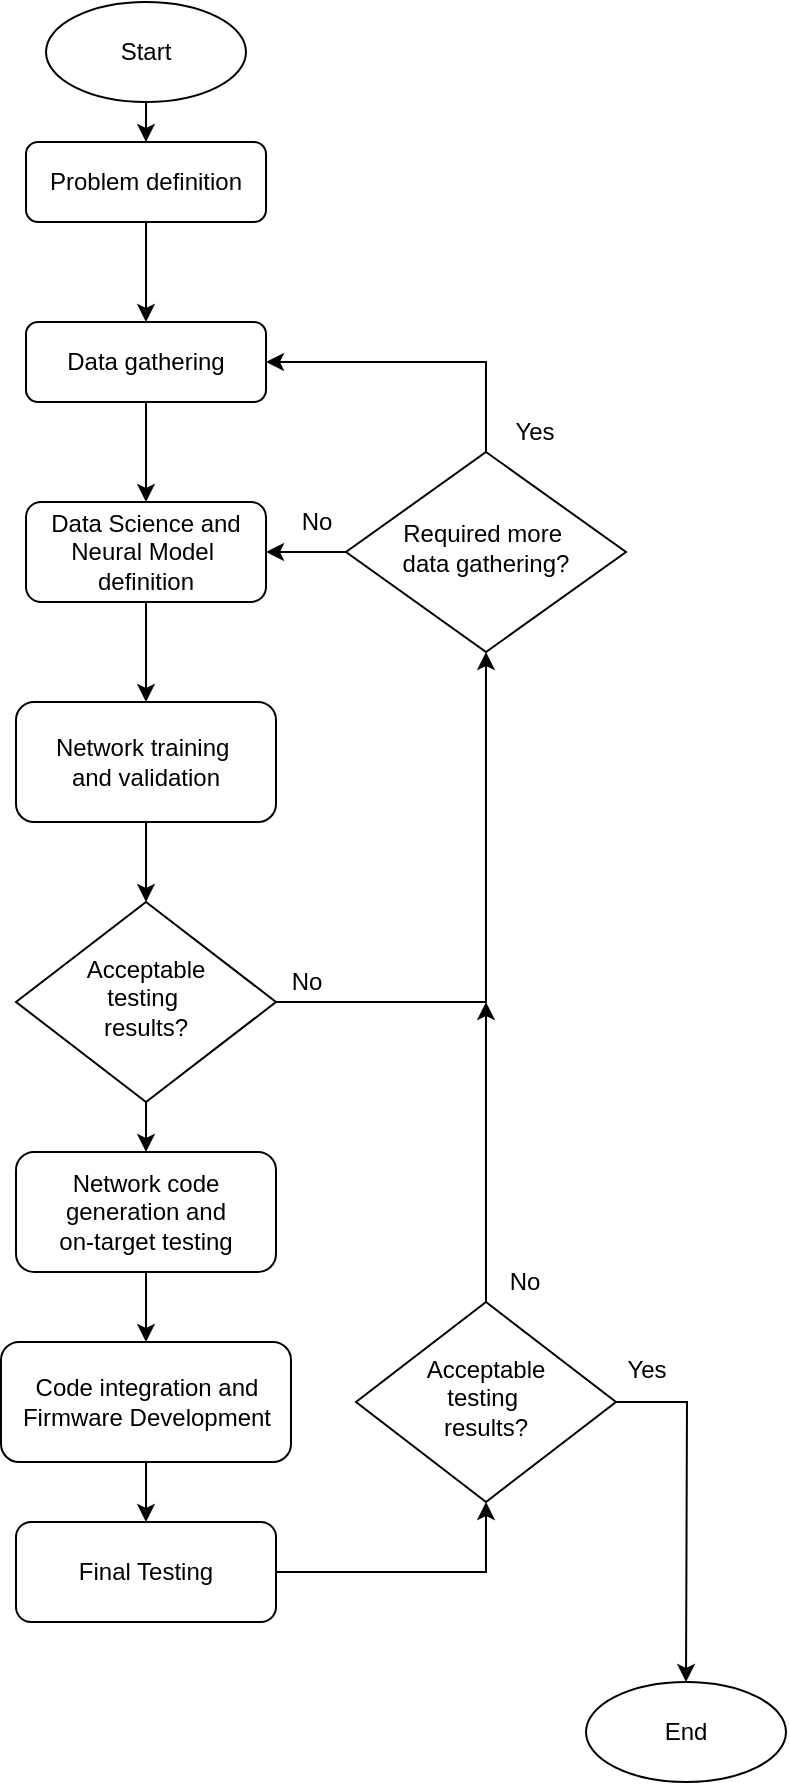 <mxfile version="12.7.9" type="device"><diagram id="C5RBs43oDa-KdzZeNtuy" name="Page-1"><mxGraphModel dx="1038" dy="548" grid="1" gridSize="10" guides="1" tooltips="1" connect="1" arrows="1" fold="1" page="1" pageScale="1" pageWidth="827" pageHeight="1169" math="0" shadow="0"><root><mxCell id="WIyWlLk6GJQsqaUBKTNV-0"/><mxCell id="WIyWlLk6GJQsqaUBKTNV-1" parent="WIyWlLk6GJQsqaUBKTNV-0"/><mxCell id="WPkyP-4Z7ZYCClSgTclw-3" style="edgeStyle=orthogonalEdgeStyle;rounded=0;orthogonalLoop=1;jettySize=auto;html=1;exitX=0.5;exitY=1;exitDx=0;exitDy=0;entryX=0.5;entryY=0;entryDx=0;entryDy=0;startArrow=none;startFill=0;endArrow=classic;endFill=1;" edge="1" parent="WIyWlLk6GJQsqaUBKTNV-1" source="WIyWlLk6GJQsqaUBKTNV-3"><mxGeometry relative="1" as="geometry"><mxPoint x="220" y="170" as="targetPoint"/></mxGeometry></mxCell><mxCell id="WIyWlLk6GJQsqaUBKTNV-3" value="Problem definition" style="rounded=1;whiteSpace=wrap;html=1;fontSize=12;glass=0;strokeWidth=1;shadow=0;" parent="WIyWlLk6GJQsqaUBKTNV-1" vertex="1"><mxGeometry x="160" y="80" width="120" height="40" as="geometry"/></mxCell><mxCell id="WPkyP-4Z7ZYCClSgTclw-5" style="edgeStyle=orthogonalEdgeStyle;rounded=0;orthogonalLoop=1;jettySize=auto;html=1;exitX=0.5;exitY=1;exitDx=0;exitDy=0;startArrow=none;startFill=0;endArrow=classic;endFill=1;" edge="1" parent="WIyWlLk6GJQsqaUBKTNV-1" source="WIyWlLk6GJQsqaUBKTNV-12" target="WPkyP-4Z7ZYCClSgTclw-4"><mxGeometry relative="1" as="geometry"/></mxCell><mxCell id="WIyWlLk6GJQsqaUBKTNV-12" value="Data Science and Neural Model&amp;nbsp;&lt;br&gt;definition" style="rounded=1;whiteSpace=wrap;html=1;fontSize=12;glass=0;strokeWidth=1;shadow=0;" parent="WIyWlLk6GJQsqaUBKTNV-1" vertex="1"><mxGeometry x="160" y="260" width="120" height="50" as="geometry"/></mxCell><mxCell id="WPkyP-4Z7ZYCClSgTclw-7" style="edgeStyle=orthogonalEdgeStyle;rounded=0;orthogonalLoop=1;jettySize=auto;html=1;exitX=0.5;exitY=1;exitDx=0;exitDy=0;entryX=0.5;entryY=0;entryDx=0;entryDy=0;startArrow=none;startFill=0;endArrow=classic;endFill=1;" edge="1" parent="WIyWlLk6GJQsqaUBKTNV-1" source="WPkyP-4Z7ZYCClSgTclw-4" target="WPkyP-4Z7ZYCClSgTclw-6"><mxGeometry relative="1" as="geometry"/></mxCell><mxCell id="WPkyP-4Z7ZYCClSgTclw-4" value="Network training&amp;nbsp;&lt;br&gt;and validation" style="rounded=1;whiteSpace=wrap;html=1;fontSize=12;glass=0;strokeWidth=1;shadow=0;" vertex="1" parent="WIyWlLk6GJQsqaUBKTNV-1"><mxGeometry x="155" y="360" width="130" height="60" as="geometry"/></mxCell><mxCell id="WPkyP-4Z7ZYCClSgTclw-11" style="edgeStyle=orthogonalEdgeStyle;rounded=0;orthogonalLoop=1;jettySize=auto;html=1;exitX=1;exitY=0.5;exitDx=0;exitDy=0;entryX=0.5;entryY=1;entryDx=0;entryDy=0;startArrow=none;startFill=0;endArrow=classic;endFill=1;" edge="1" parent="WIyWlLk6GJQsqaUBKTNV-1" source="WPkyP-4Z7ZYCClSgTclw-6" target="WPkyP-4Z7ZYCClSgTclw-10"><mxGeometry relative="1" as="geometry"/></mxCell><mxCell id="WPkyP-4Z7ZYCClSgTclw-20" style="edgeStyle=orthogonalEdgeStyle;rounded=0;orthogonalLoop=1;jettySize=auto;html=1;exitX=0.5;exitY=1;exitDx=0;exitDy=0;entryX=0.5;entryY=0;entryDx=0;entryDy=0;startArrow=none;startFill=0;endArrow=classic;endFill=1;" edge="1" parent="WIyWlLk6GJQsqaUBKTNV-1" source="WPkyP-4Z7ZYCClSgTclw-6" target="WPkyP-4Z7ZYCClSgTclw-19"><mxGeometry relative="1" as="geometry"/></mxCell><mxCell id="WPkyP-4Z7ZYCClSgTclw-6" value="Acceptable&lt;br&gt;testing&amp;nbsp;&lt;br&gt;results?" style="rhombus;whiteSpace=wrap;html=1;shadow=0;fontFamily=Helvetica;fontSize=12;align=center;strokeWidth=1;spacing=6;spacingTop=-4;" vertex="1" parent="WIyWlLk6GJQsqaUBKTNV-1"><mxGeometry x="155" y="460" width="130" height="100" as="geometry"/></mxCell><mxCell id="WPkyP-4Z7ZYCClSgTclw-15" style="edgeStyle=orthogonalEdgeStyle;rounded=0;orthogonalLoop=1;jettySize=auto;html=1;exitX=0.5;exitY=1;exitDx=0;exitDy=0;entryX=0.5;entryY=0;entryDx=0;entryDy=0;startArrow=none;startFill=0;endArrow=classic;endFill=1;" edge="1" parent="WIyWlLk6GJQsqaUBKTNV-1" source="WPkyP-4Z7ZYCClSgTclw-9" target="WIyWlLk6GJQsqaUBKTNV-12"><mxGeometry relative="1" as="geometry"/></mxCell><mxCell id="WPkyP-4Z7ZYCClSgTclw-9" value="Data gathering" style="rounded=1;whiteSpace=wrap;html=1;fontSize=12;glass=0;strokeWidth=1;shadow=0;" vertex="1" parent="WIyWlLk6GJQsqaUBKTNV-1"><mxGeometry x="160" y="170" width="120" height="40" as="geometry"/></mxCell><mxCell id="WPkyP-4Z7ZYCClSgTclw-12" style="edgeStyle=orthogonalEdgeStyle;rounded=0;orthogonalLoop=1;jettySize=auto;html=1;exitX=0.5;exitY=0;exitDx=0;exitDy=0;entryX=1;entryY=0.5;entryDx=0;entryDy=0;startArrow=none;startFill=0;endArrow=classic;endFill=1;" edge="1" parent="WIyWlLk6GJQsqaUBKTNV-1" source="WPkyP-4Z7ZYCClSgTclw-10" target="WPkyP-4Z7ZYCClSgTclw-9"><mxGeometry relative="1" as="geometry"/></mxCell><mxCell id="WPkyP-4Z7ZYCClSgTclw-13" style="edgeStyle=orthogonalEdgeStyle;rounded=0;orthogonalLoop=1;jettySize=auto;html=1;entryX=1;entryY=0.5;entryDx=0;entryDy=0;startArrow=none;startFill=0;endArrow=classic;endFill=1;" edge="1" parent="WIyWlLk6GJQsqaUBKTNV-1" source="WPkyP-4Z7ZYCClSgTclw-10" target="WIyWlLk6GJQsqaUBKTNV-12"><mxGeometry relative="1" as="geometry"/></mxCell><mxCell id="WPkyP-4Z7ZYCClSgTclw-10" value="Required more&amp;nbsp;&lt;br&gt;data gathering?" style="rhombus;whiteSpace=wrap;html=1;shadow=0;fontFamily=Helvetica;fontSize=12;align=center;strokeWidth=1;spacing=6;spacingTop=-4;" vertex="1" parent="WIyWlLk6GJQsqaUBKTNV-1"><mxGeometry x="320" y="235" width="140" height="100" as="geometry"/></mxCell><mxCell id="WPkyP-4Z7ZYCClSgTclw-16" value="No" style="text;html=1;align=center;verticalAlign=middle;resizable=0;points=[];autosize=1;" vertex="1" parent="WIyWlLk6GJQsqaUBKTNV-1"><mxGeometry x="290" y="260" width="30" height="20" as="geometry"/></mxCell><mxCell id="WPkyP-4Z7ZYCClSgTclw-17" value="Yes" style="text;html=1;align=center;verticalAlign=middle;resizable=0;points=[];autosize=1;" vertex="1" parent="WIyWlLk6GJQsqaUBKTNV-1"><mxGeometry x="399" y="215" width="30" height="20" as="geometry"/></mxCell><mxCell id="WPkyP-4Z7ZYCClSgTclw-18" value="No" style="text;html=1;align=center;verticalAlign=middle;resizable=0;points=[];autosize=1;" vertex="1" parent="WIyWlLk6GJQsqaUBKTNV-1"><mxGeometry x="285" y="490" width="30" height="20" as="geometry"/></mxCell><mxCell id="WPkyP-4Z7ZYCClSgTclw-22" style="edgeStyle=orthogonalEdgeStyle;rounded=0;orthogonalLoop=1;jettySize=auto;html=1;entryX=0.5;entryY=0;entryDx=0;entryDy=0;startArrow=none;startFill=0;endArrow=classic;endFill=1;" edge="1" parent="WIyWlLk6GJQsqaUBKTNV-1" source="WPkyP-4Z7ZYCClSgTclw-19" target="WPkyP-4Z7ZYCClSgTclw-21"><mxGeometry relative="1" as="geometry"/></mxCell><mxCell id="WPkyP-4Z7ZYCClSgTclw-19" value="Network code generation and &lt;br&gt;on-target testing" style="rounded=1;whiteSpace=wrap;html=1;fontSize=12;glass=0;strokeWidth=1;shadow=0;" vertex="1" parent="WIyWlLk6GJQsqaUBKTNV-1"><mxGeometry x="155" y="585" width="130" height="60" as="geometry"/></mxCell><mxCell id="WPkyP-4Z7ZYCClSgTclw-24" style="edgeStyle=orthogonalEdgeStyle;rounded=0;orthogonalLoop=1;jettySize=auto;html=1;startArrow=none;startFill=0;endArrow=classic;endFill=1;" edge="1" parent="WIyWlLk6GJQsqaUBKTNV-1" source="WPkyP-4Z7ZYCClSgTclw-21" target="WPkyP-4Z7ZYCClSgTclw-23"><mxGeometry relative="1" as="geometry"/></mxCell><mxCell id="WPkyP-4Z7ZYCClSgTclw-21" value="Code integration and Firmware Development" style="rounded=1;whiteSpace=wrap;html=1;fontSize=12;glass=0;strokeWidth=1;shadow=0;" vertex="1" parent="WIyWlLk6GJQsqaUBKTNV-1"><mxGeometry x="147.5" y="680" width="145" height="60" as="geometry"/></mxCell><mxCell id="WPkyP-4Z7ZYCClSgTclw-26" style="edgeStyle=orthogonalEdgeStyle;rounded=0;orthogonalLoop=1;jettySize=auto;html=1;exitX=1;exitY=0.5;exitDx=0;exitDy=0;entryX=0.5;entryY=1;entryDx=0;entryDy=0;startArrow=none;startFill=0;endArrow=classic;endFill=1;" edge="1" parent="WIyWlLk6GJQsqaUBKTNV-1" source="WPkyP-4Z7ZYCClSgTclw-23" target="WPkyP-4Z7ZYCClSgTclw-25"><mxGeometry relative="1" as="geometry"/></mxCell><mxCell id="WPkyP-4Z7ZYCClSgTclw-23" value="Final Testing" style="rounded=1;whiteSpace=wrap;html=1;fontSize=12;glass=0;strokeWidth=1;shadow=0;" vertex="1" parent="WIyWlLk6GJQsqaUBKTNV-1"><mxGeometry x="155" y="770" width="130" height="50" as="geometry"/></mxCell><mxCell id="WPkyP-4Z7ZYCClSgTclw-27" style="edgeStyle=orthogonalEdgeStyle;rounded=0;orthogonalLoop=1;jettySize=auto;html=1;startArrow=none;startFill=0;endArrow=classic;endFill=1;" edge="1" parent="WIyWlLk6GJQsqaUBKTNV-1" source="WPkyP-4Z7ZYCClSgTclw-25"><mxGeometry relative="1" as="geometry"><mxPoint x="390" y="510" as="targetPoint"/></mxGeometry></mxCell><mxCell id="WPkyP-4Z7ZYCClSgTclw-28" style="edgeStyle=orthogonalEdgeStyle;rounded=0;orthogonalLoop=1;jettySize=auto;html=1;startArrow=none;startFill=0;endArrow=classic;endFill=1;" edge="1" parent="WIyWlLk6GJQsqaUBKTNV-1" source="WPkyP-4Z7ZYCClSgTclw-25"><mxGeometry relative="1" as="geometry"><mxPoint x="490" y="850" as="targetPoint"/></mxGeometry></mxCell><mxCell id="WPkyP-4Z7ZYCClSgTclw-25" value="Acceptable&lt;br&gt;testing&amp;nbsp;&lt;br&gt;results?" style="rhombus;whiteSpace=wrap;html=1;shadow=0;fontFamily=Helvetica;fontSize=12;align=center;strokeWidth=1;spacing=6;spacingTop=-4;" vertex="1" parent="WIyWlLk6GJQsqaUBKTNV-1"><mxGeometry x="325" y="660" width="130" height="100" as="geometry"/></mxCell><mxCell id="WPkyP-4Z7ZYCClSgTclw-30" value="End" style="ellipse;whiteSpace=wrap;html=1;" vertex="1" parent="WIyWlLk6GJQsqaUBKTNV-1"><mxGeometry x="440" y="850" width="100" height="50" as="geometry"/></mxCell><mxCell id="WPkyP-4Z7ZYCClSgTclw-32" style="edgeStyle=orthogonalEdgeStyle;rounded=0;orthogonalLoop=1;jettySize=auto;html=1;startArrow=none;startFill=0;endArrow=classic;endFill=1;" edge="1" parent="WIyWlLk6GJQsqaUBKTNV-1" source="WPkyP-4Z7ZYCClSgTclw-31" target="WIyWlLk6GJQsqaUBKTNV-3"><mxGeometry relative="1" as="geometry"/></mxCell><mxCell id="WPkyP-4Z7ZYCClSgTclw-31" value="Start" style="ellipse;whiteSpace=wrap;html=1;" vertex="1" parent="WIyWlLk6GJQsqaUBKTNV-1"><mxGeometry x="170" y="10" width="100" height="50" as="geometry"/></mxCell><mxCell id="WPkyP-4Z7ZYCClSgTclw-33" value="Yes" style="text;html=1;align=center;verticalAlign=middle;resizable=0;points=[];autosize=1;" vertex="1" parent="WIyWlLk6GJQsqaUBKTNV-1"><mxGeometry x="455" y="684" width="30" height="20" as="geometry"/></mxCell><mxCell id="WPkyP-4Z7ZYCClSgTclw-34" value="No" style="text;html=1;align=center;verticalAlign=middle;resizable=0;points=[];autosize=1;" vertex="1" parent="WIyWlLk6GJQsqaUBKTNV-1"><mxGeometry x="394" y="640" width="30" height="20" as="geometry"/></mxCell></root></mxGraphModel></diagram></mxfile>